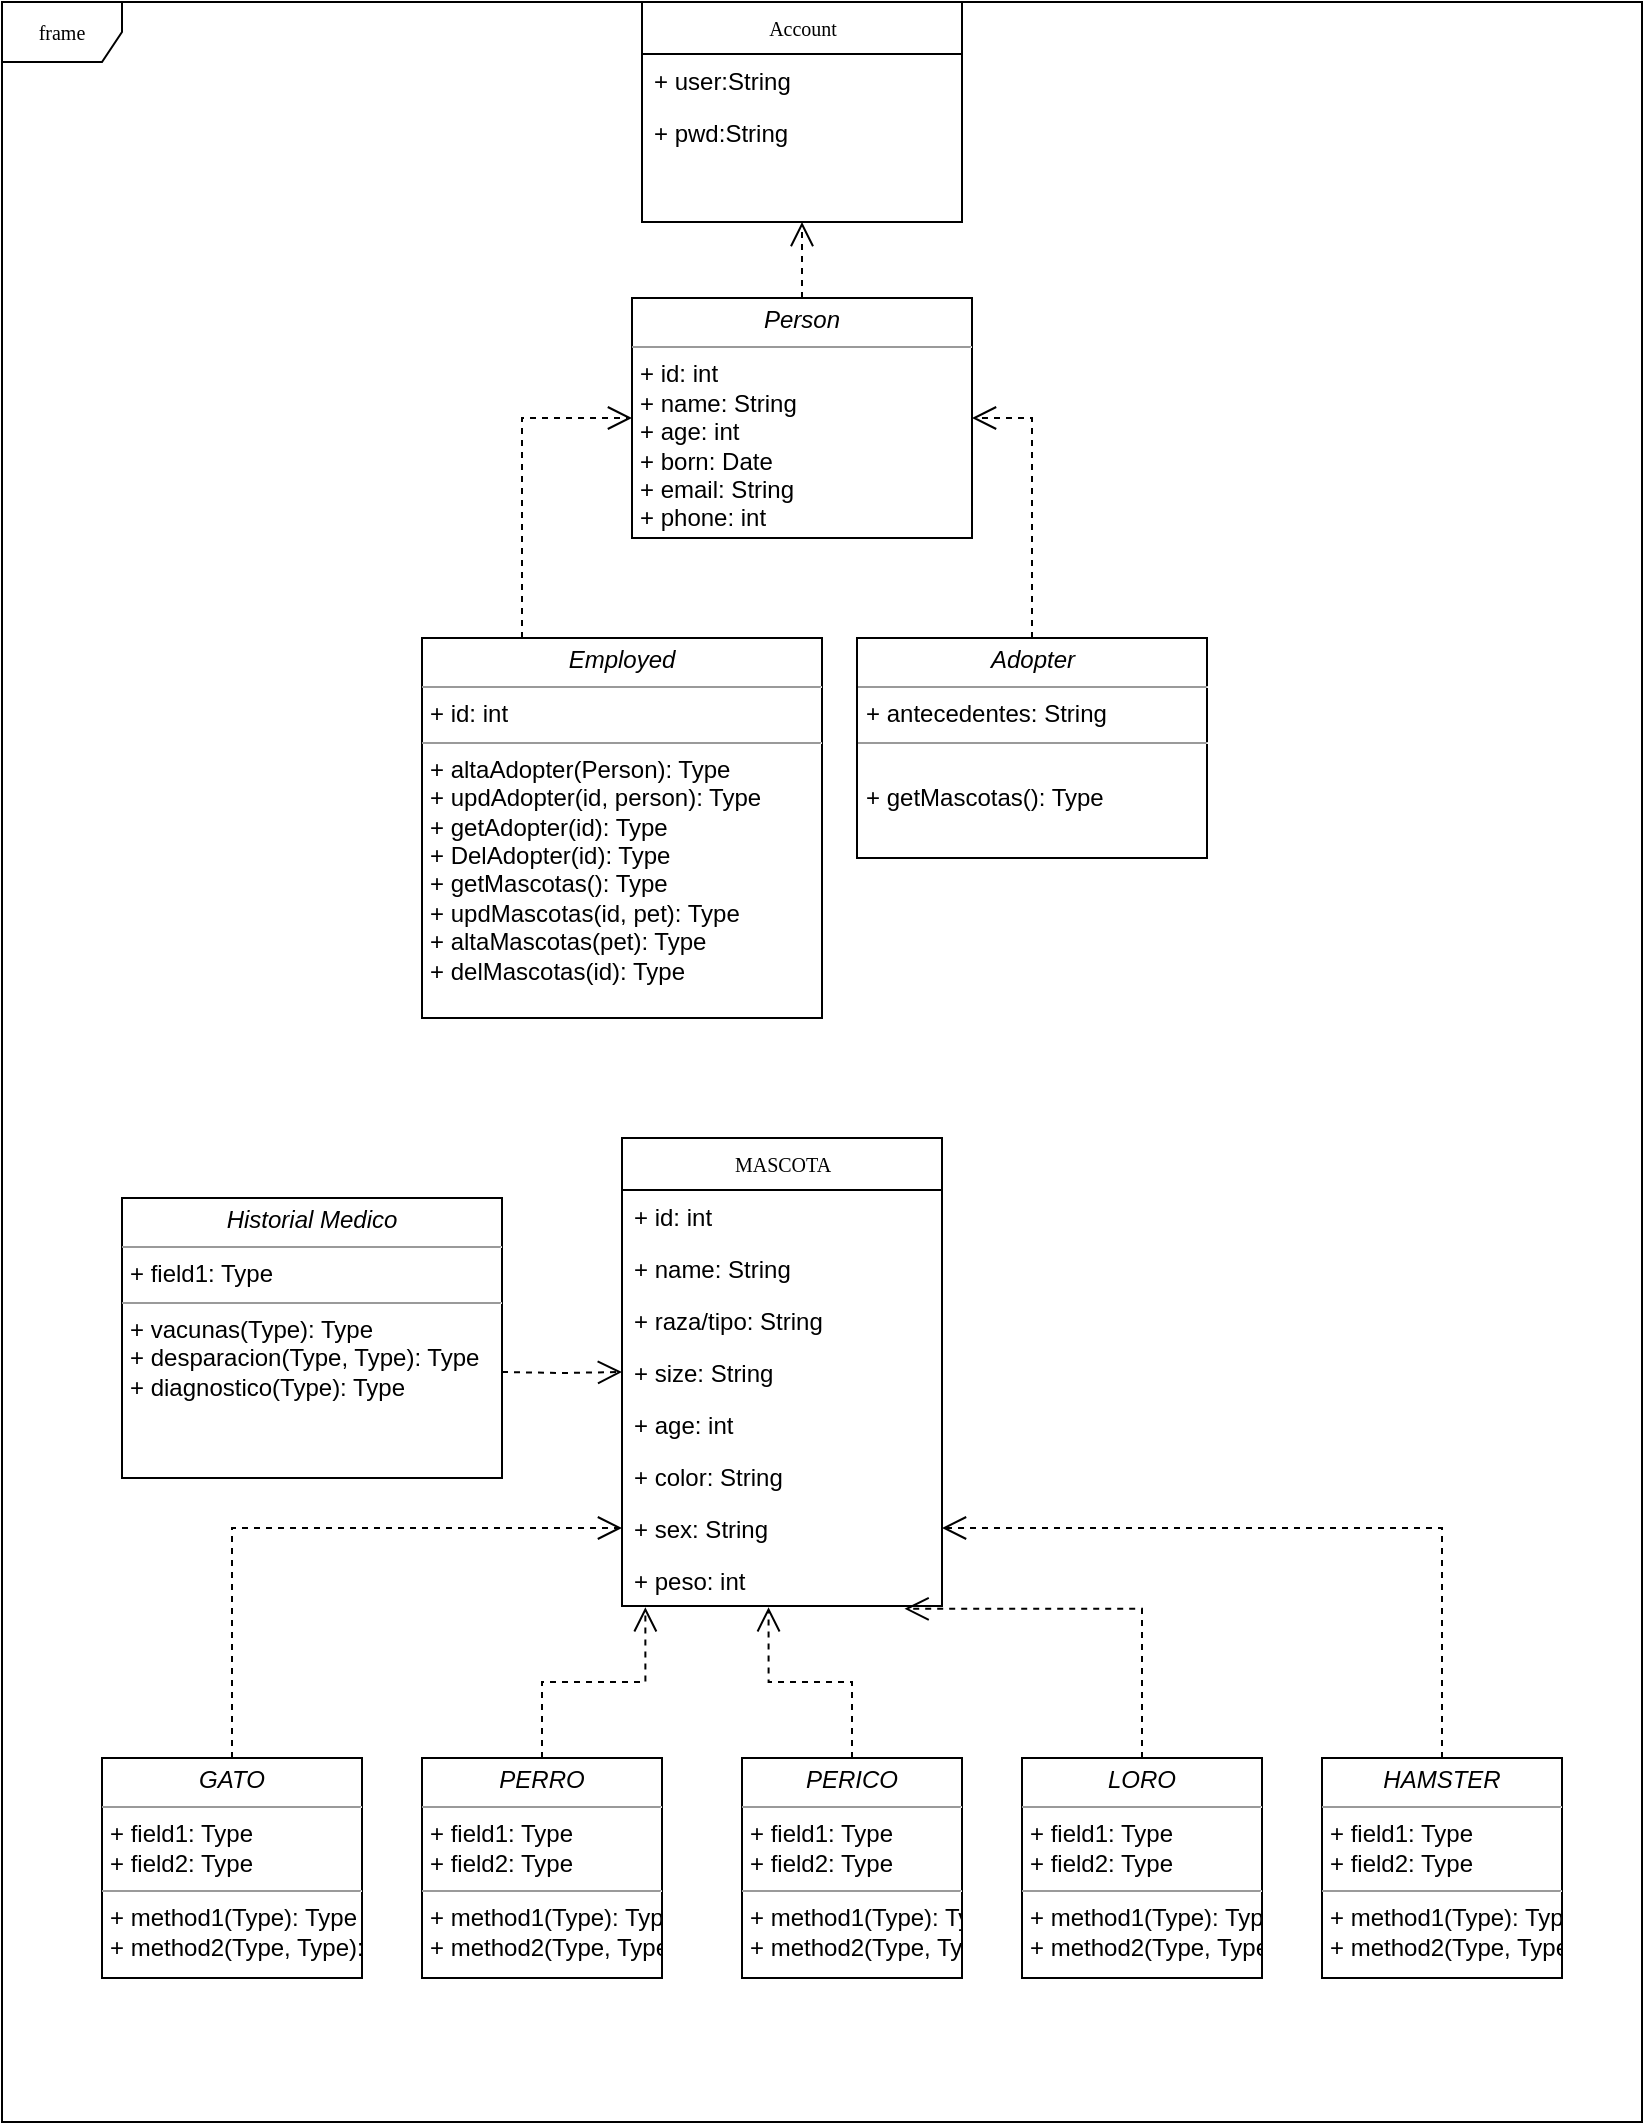 <mxfile version="18.1.3" type="github" pages="2">
  <diagram name="Page-1" id="c4acf3e9-155e-7222-9cf6-157b1a14988f">
    <mxGraphModel dx="1038" dy="539" grid="1" gridSize="10" guides="1" tooltips="1" connect="1" arrows="1" fold="1" page="1" pageScale="1" pageWidth="850" pageHeight="1100" background="none" math="0" shadow="0">
      <root>
        <mxCell id="0" />
        <mxCell id="1" parent="0" />
        <mxCell id="17acba5748e5396b-1" value="frame" style="shape=umlFrame;whiteSpace=wrap;html=1;rounded=0;shadow=0;comic=0;labelBackgroundColor=none;strokeWidth=1;fontFamily=Verdana;fontSize=10;align=center;" parent="1" vertex="1">
          <mxGeometry x="30" y="42" width="820" height="1060" as="geometry" />
        </mxCell>
        <mxCell id="17acba5748e5396b-20" value="Account" style="swimlane;html=1;fontStyle=0;childLayout=stackLayout;horizontal=1;startSize=26;fillColor=none;horizontalStack=0;resizeParent=1;resizeLast=0;collapsible=1;marginBottom=0;swimlaneFillColor=#ffffff;rounded=0;shadow=0;comic=0;labelBackgroundColor=none;strokeWidth=1;fontFamily=Verdana;fontSize=10;align=center;" parent="1" vertex="1">
          <mxGeometry x="350" y="42" width="160" height="110" as="geometry" />
        </mxCell>
        <mxCell id="17acba5748e5396b-21" value="+ user:String" style="text;html=1;strokeColor=none;fillColor=none;align=left;verticalAlign=top;spacingLeft=4;spacingRight=4;whiteSpace=wrap;overflow=hidden;rotatable=0;points=[[0,0.5],[1,0.5]];portConstraint=eastwest;" parent="17acba5748e5396b-20" vertex="1">
          <mxGeometry y="26" width="160" height="26" as="geometry" />
        </mxCell>
        <mxCell id="17acba5748e5396b-24" value="+ pwd:String" style="text;html=1;strokeColor=none;fillColor=none;align=left;verticalAlign=top;spacingLeft=4;spacingRight=4;whiteSpace=wrap;overflow=hidden;rotatable=0;points=[[0,0.5],[1,0.5]];portConstraint=eastwest;" parent="17acba5748e5396b-20" vertex="1">
          <mxGeometry y="52" width="160" height="26" as="geometry" />
        </mxCell>
        <mxCell id="17acba5748e5396b-30" value="MASCOTA" style="swimlane;html=1;fontStyle=0;childLayout=stackLayout;horizontal=1;startSize=26;fillColor=none;horizontalStack=0;resizeParent=1;resizeLast=0;collapsible=1;marginBottom=0;swimlaneFillColor=#ffffff;rounded=0;shadow=0;comic=0;labelBackgroundColor=none;strokeWidth=1;fontFamily=Verdana;fontSize=10;align=center;" parent="1" vertex="1">
          <mxGeometry x="340" y="610" width="160" height="234" as="geometry" />
        </mxCell>
        <mxCell id="17acba5748e5396b-31" value="+ id: int" style="text;html=1;strokeColor=none;fillColor=none;align=left;verticalAlign=top;spacingLeft=4;spacingRight=4;whiteSpace=wrap;overflow=hidden;rotatable=0;points=[[0,0.5],[1,0.5]];portConstraint=eastwest;" parent="17acba5748e5396b-30" vertex="1">
          <mxGeometry y="26" width="160" height="26" as="geometry" />
        </mxCell>
        <mxCell id="17acba5748e5396b-32" value="+ name: String" style="text;html=1;strokeColor=none;fillColor=none;align=left;verticalAlign=top;spacingLeft=4;spacingRight=4;whiteSpace=wrap;overflow=hidden;rotatable=0;points=[[0,0.5],[1,0.5]];portConstraint=eastwest;" parent="17acba5748e5396b-30" vertex="1">
          <mxGeometry y="52" width="160" height="26" as="geometry" />
        </mxCell>
        <mxCell id="17acba5748e5396b-33" value="+ raza/tipo: String" style="text;html=1;strokeColor=none;fillColor=none;align=left;verticalAlign=top;spacingLeft=4;spacingRight=4;whiteSpace=wrap;overflow=hidden;rotatable=0;points=[[0,0.5],[1,0.5]];portConstraint=eastwest;" parent="17acba5748e5396b-30" vertex="1">
          <mxGeometry y="78" width="160" height="26" as="geometry" />
        </mxCell>
        <mxCell id="sp21Sa9puhgQgap4Tq1N-8" value="+ size: String" style="text;html=1;strokeColor=none;fillColor=none;align=left;verticalAlign=top;spacingLeft=4;spacingRight=4;whiteSpace=wrap;overflow=hidden;rotatable=0;points=[[0,0.5],[1,0.5]];portConstraint=eastwest;" vertex="1" parent="17acba5748e5396b-30">
          <mxGeometry y="104" width="160" height="26" as="geometry" />
        </mxCell>
        <mxCell id="sp21Sa9puhgQgap4Tq1N-9" value="+ age: int" style="text;html=1;strokeColor=none;fillColor=none;align=left;verticalAlign=top;spacingLeft=4;spacingRight=4;whiteSpace=wrap;overflow=hidden;rotatable=0;points=[[0,0.5],[1,0.5]];portConstraint=eastwest;" vertex="1" parent="17acba5748e5396b-30">
          <mxGeometry y="130" width="160" height="26" as="geometry" />
        </mxCell>
        <mxCell id="sp21Sa9puhgQgap4Tq1N-10" value="+ color: String" style="text;html=1;strokeColor=none;fillColor=none;align=left;verticalAlign=top;spacingLeft=4;spacingRight=4;whiteSpace=wrap;overflow=hidden;rotatable=0;points=[[0,0.5],[1,0.5]];portConstraint=eastwest;" vertex="1" parent="17acba5748e5396b-30">
          <mxGeometry y="156" width="160" height="26" as="geometry" />
        </mxCell>
        <mxCell id="sp21Sa9puhgQgap4Tq1N-11" value="+ sex: String" style="text;html=1;strokeColor=none;fillColor=none;align=left;verticalAlign=top;spacingLeft=4;spacingRight=4;whiteSpace=wrap;overflow=hidden;rotatable=0;points=[[0,0.5],[1,0.5]];portConstraint=eastwest;" vertex="1" parent="17acba5748e5396b-30">
          <mxGeometry y="182" width="160" height="26" as="geometry" />
        </mxCell>
        <mxCell id="sp21Sa9puhgQgap4Tq1N-12" value="+ peso: int" style="text;html=1;strokeColor=none;fillColor=none;align=left;verticalAlign=top;spacingLeft=4;spacingRight=4;whiteSpace=wrap;overflow=hidden;rotatable=0;points=[[0,0.5],[1,0.5]];portConstraint=eastwest;" vertex="1" parent="17acba5748e5396b-30">
          <mxGeometry y="208" width="160" height="26" as="geometry" />
        </mxCell>
        <mxCell id="5d2195bd80daf111-26" style="edgeStyle=orthogonalEdgeStyle;rounded=0;html=1;dashed=1;labelBackgroundColor=none;startFill=0;endArrow=open;endFill=0;endSize=10;fontFamily=Verdana;fontSize=10;entryX=0.073;entryY=1.023;entryDx=0;entryDy=0;entryPerimeter=0;" parent="1" source="5d2195bd80daf111-15" target="sp21Sa9puhgQgap4Tq1N-12" edge="1">
          <mxGeometry relative="1" as="geometry">
            <Array as="points" />
            <mxPoint x="775" y="625" as="targetPoint" />
          </mxGeometry>
        </mxCell>
        <mxCell id="5d2195bd80daf111-15" value="&lt;p style=&quot;margin:0px;margin-top:4px;text-align:center;&quot;&gt;&lt;i&gt;PERRO&lt;/i&gt;&lt;/p&gt;&lt;hr size=&quot;1&quot;&gt;&lt;p style=&quot;margin:0px;margin-left:4px;&quot;&gt;+ field1: Type&lt;br&gt;+ field2: Type&lt;/p&gt;&lt;hr size=&quot;1&quot;&gt;&lt;p style=&quot;margin:0px;margin-left:4px;&quot;&gt;+ method1(Type): Type&lt;br&gt;+ method2(Type, Type): Type&lt;/p&gt;" style="verticalAlign=top;align=left;overflow=fill;fontSize=12;fontFamily=Helvetica;html=1;rounded=0;shadow=0;comic=0;labelBackgroundColor=none;strokeWidth=1" parent="1" vertex="1">
          <mxGeometry x="240" y="920" width="120" height="110" as="geometry" />
        </mxCell>
        <mxCell id="5d2195bd80daf111-21" style="edgeStyle=orthogonalEdgeStyle;rounded=0;html=1;labelBackgroundColor=none;startFill=0;endArrow=open;endFill=0;endSize=10;fontFamily=Verdana;fontSize=10;dashed=1;exitX=0.5;exitY=0;exitDx=0;exitDy=0;" parent="1" source="pqHNZtYrcjjqhIequfYf-1" target="17acba5748e5396b-20" edge="1">
          <mxGeometry relative="1" as="geometry" />
        </mxCell>
        <mxCell id="5d2195bd80daf111-18" value="&lt;p style=&quot;margin:0px;margin-top:4px;text-align:center;&quot;&gt;&lt;i&gt;Employed&lt;/i&gt;&lt;/p&gt;&lt;hr size=&quot;1&quot;&gt;&lt;p style=&quot;margin:0px;margin-left:4px;&quot;&gt;+ id: int&lt;br&gt;&lt;/p&gt;&lt;hr size=&quot;1&quot;&gt;&lt;p style=&quot;margin:0px;margin-left:4px;&quot;&gt;+ altaAdopter(Person): Type&lt;br&gt;+ updAdopter(id, person): Type&lt;/p&gt;&lt;p style=&quot;margin:0px;margin-left:4px;&quot;&gt;+ getAdopter(id): Type&lt;br&gt;&lt;/p&gt;&lt;p style=&quot;margin:0px;margin-left:4px;&quot;&gt;+ DelAdopter(id): Type&lt;br&gt;&lt;/p&gt;&lt;p style=&quot;margin:0px;margin-left:4px;&quot;&gt;+ getMascotas(): Type&lt;br&gt;&lt;/p&gt;&lt;p style=&quot;margin:0px;margin-left:4px;&quot;&gt;+ updMascotas(id, pet): Type&lt;br&gt;&lt;/p&gt;&lt;p style=&quot;margin:0px;margin-left:4px;&quot;&gt;+ altaMascotas(pet): Type&lt;br&gt;&lt;/p&gt;&lt;p style=&quot;margin:0px;margin-left:4px;&quot;&gt;+ delMascotas(id): Type&lt;br&gt;&lt;/p&gt;" style="verticalAlign=top;align=left;overflow=fill;fontSize=12;fontFamily=Helvetica;html=1;rounded=0;shadow=0;comic=0;labelBackgroundColor=none;strokeWidth=1" parent="1" vertex="1">
          <mxGeometry x="240" y="360" width="200" height="190" as="geometry" />
        </mxCell>
        <mxCell id="5d2195bd80daf111-19" value="&lt;p style=&quot;margin:0px;margin-top:4px;text-align:center;&quot;&gt;&lt;i&gt;GATO&lt;/i&gt;&lt;/p&gt;&lt;hr size=&quot;1&quot;&gt;&lt;p style=&quot;margin:0px;margin-left:4px;&quot;&gt;+ field1: Type&lt;br&gt;+ field2: Type&lt;/p&gt;&lt;hr size=&quot;1&quot;&gt;&lt;p style=&quot;margin:0px;margin-left:4px;&quot;&gt;+ method1(Type): Type&lt;br&gt;+ method2(Type, Type): Type&lt;/p&gt;" style="verticalAlign=top;align=left;overflow=fill;fontSize=12;fontFamily=Helvetica;html=1;rounded=0;shadow=0;comic=0;labelBackgroundColor=none;strokeWidth=1" parent="1" vertex="1">
          <mxGeometry x="80" y="920" width="130" height="110" as="geometry" />
        </mxCell>
        <mxCell id="pqHNZtYrcjjqhIequfYf-1" value="&lt;p style=&quot;margin:0px;margin-top:4px;text-align:center;&quot;&gt;&lt;i&gt;Person&lt;/i&gt;&lt;/p&gt;&lt;hr size=&quot;1&quot;&gt;&lt;p style=&quot;margin:0px;margin-left:4px;&quot;&gt;+ id: int&lt;br&gt;+ name: String&lt;/p&gt;&lt;p style=&quot;margin:0px;margin-left:4px;&quot;&gt;+ age: int&lt;br&gt;&lt;/p&gt;&lt;p style=&quot;margin:0px;margin-left:4px;&quot;&gt;+ born: Date&lt;br&gt;&lt;/p&gt;&lt;p style=&quot;margin:0px;margin-left:4px;&quot;&gt;+ email: String&lt;br&gt;&lt;/p&gt;&lt;p style=&quot;margin:0px;margin-left:4px;&quot;&gt;+ phone: int&lt;/p&gt;&lt;hr size=&quot;1&quot;&gt;&lt;p style=&quot;margin:0px;margin-left:4px;&quot;&gt;&lt;br&gt;&lt;/p&gt;" style="verticalAlign=top;align=left;overflow=fill;fontSize=12;fontFamily=Helvetica;html=1;rounded=0;shadow=0;comic=0;labelBackgroundColor=none;strokeWidth=1" vertex="1" parent="1">
          <mxGeometry x="345" y="190" width="170" height="120" as="geometry" />
        </mxCell>
        <mxCell id="sp21Sa9puhgQgap4Tq1N-1" value="&lt;p style=&quot;margin:0px;margin-top:4px;text-align:center;&quot;&gt;&lt;i&gt;Adopter&lt;/i&gt;&lt;/p&gt;&lt;hr size=&quot;1&quot;&gt;&lt;p style=&quot;margin:0px;margin-left:4px;&quot;&gt;+ antecedentes: String&lt;br&gt;&lt;/p&gt;&lt;hr size=&quot;1&quot;&gt;&lt;p style=&quot;margin:0px;margin-left:4px;&quot;&gt;&lt;br&gt;&lt;/p&gt;&lt;p style=&quot;margin:0px;margin-left:4px;&quot;&gt;+ getMascotas(): Type&lt;/p&gt;" style="verticalAlign=top;align=left;overflow=fill;fontSize=12;fontFamily=Helvetica;html=1;rounded=0;shadow=0;comic=0;labelBackgroundColor=none;strokeWidth=1" vertex="1" parent="1">
          <mxGeometry x="457.5" y="360" width="175" height="110" as="geometry" />
        </mxCell>
        <mxCell id="sp21Sa9puhgQgap4Tq1N-6" style="edgeStyle=orthogonalEdgeStyle;rounded=0;html=1;labelBackgroundColor=none;startFill=0;endArrow=open;endFill=0;endSize=10;fontFamily=Verdana;fontSize=10;dashed=1;entryX=0;entryY=0.5;entryDx=0;entryDy=0;exitX=0.25;exitY=0;exitDx=0;exitDy=0;" edge="1" parent="1" source="5d2195bd80daf111-18" target="pqHNZtYrcjjqhIequfYf-1">
          <mxGeometry relative="1" as="geometry">
            <mxPoint x="307" y="318" as="sourcePoint" />
            <mxPoint x="307" y="280" as="targetPoint" />
          </mxGeometry>
        </mxCell>
        <mxCell id="sp21Sa9puhgQgap4Tq1N-7" style="edgeStyle=orthogonalEdgeStyle;rounded=0;html=1;labelBackgroundColor=none;startFill=0;endArrow=open;endFill=0;endSize=10;fontFamily=Verdana;fontSize=10;dashed=1;entryX=1;entryY=0.5;entryDx=0;entryDy=0;" edge="1" parent="1" source="sp21Sa9puhgQgap4Tq1N-1" target="pqHNZtYrcjjqhIequfYf-1">
          <mxGeometry relative="1" as="geometry">
            <mxPoint x="497.75" y="348" as="sourcePoint" />
            <mxPoint x="554" y="238" as="targetPoint" />
          </mxGeometry>
        </mxCell>
        <mxCell id="sp21Sa9puhgQgap4Tq1N-13" value="&lt;p style=&quot;margin:0px;margin-top:4px;text-align:center;&quot;&gt;&lt;i&gt;Historial Medico&lt;/i&gt;&lt;/p&gt;&lt;hr size=&quot;1&quot;&gt;&lt;p style=&quot;margin:0px;margin-left:4px;&quot;&gt;+ field1: Type&lt;br&gt;&lt;/p&gt;&lt;hr size=&quot;1&quot;&gt;&lt;p style=&quot;margin:0px;margin-left:4px;&quot;&gt;+ vacunas(Type): Type&lt;br&gt;+ desparacion(Type, Type): Type&lt;/p&gt;&lt;p style=&quot;margin:0px;margin-left:4px;&quot;&gt;+ diagnostico(Type): Type&amp;nbsp;&lt;br&gt;&lt;/p&gt;" style="verticalAlign=top;align=left;overflow=fill;fontSize=12;fontFamily=Helvetica;html=1;rounded=0;shadow=0;comic=0;labelBackgroundColor=none;strokeWidth=1" vertex="1" parent="1">
          <mxGeometry x="90" y="640" width="190" height="140" as="geometry" />
        </mxCell>
        <mxCell id="sp21Sa9puhgQgap4Tq1N-14" style="edgeStyle=orthogonalEdgeStyle;rounded=0;html=1;dashed=1;labelBackgroundColor=none;startFill=0;endArrow=open;endFill=0;endSize=10;fontFamily=Verdana;fontSize=10;" edge="1" parent="1" target="sp21Sa9puhgQgap4Tq1N-8">
          <mxGeometry relative="1" as="geometry">
            <Array as="points" />
            <mxPoint x="280" y="727" as="sourcePoint" />
            <mxPoint x="340" y="729" as="targetPoint" />
          </mxGeometry>
        </mxCell>
        <mxCell id="sp21Sa9puhgQgap4Tq1N-15" value="&lt;p style=&quot;margin:0px;margin-top:4px;text-align:center;&quot;&gt;&lt;i&gt;PERICO&lt;/i&gt;&lt;/p&gt;&lt;hr size=&quot;1&quot;&gt;&lt;p style=&quot;margin:0px;margin-left:4px;&quot;&gt;+ field1: Type&lt;br&gt;+ field2: Type&lt;/p&gt;&lt;hr size=&quot;1&quot;&gt;&lt;p style=&quot;margin:0px;margin-left:4px;&quot;&gt;+ method1(Type): Type&lt;br&gt;+ method2(Type, Type): Type&lt;/p&gt;" style="verticalAlign=top;align=left;overflow=fill;fontSize=12;fontFamily=Helvetica;html=1;rounded=0;shadow=0;comic=0;labelBackgroundColor=none;strokeWidth=1" vertex="1" parent="1">
          <mxGeometry x="400" y="920" width="110" height="110" as="geometry" />
        </mxCell>
        <mxCell id="sp21Sa9puhgQgap4Tq1N-16" value="&lt;p style=&quot;margin:0px;margin-top:4px;text-align:center;&quot;&gt;&lt;i&gt;LORO&lt;/i&gt;&lt;/p&gt;&lt;hr size=&quot;1&quot;&gt;&lt;p style=&quot;margin:0px;margin-left:4px;&quot;&gt;+ field1: Type&lt;br&gt;+ field2: Type&lt;/p&gt;&lt;hr size=&quot;1&quot;&gt;&lt;p style=&quot;margin:0px;margin-left:4px;&quot;&gt;+ method1(Type): Type&lt;br&gt;+ method2(Type, Type): Type&lt;/p&gt;" style="verticalAlign=top;align=left;overflow=fill;fontSize=12;fontFamily=Helvetica;html=1;rounded=0;shadow=0;comic=0;labelBackgroundColor=none;strokeWidth=1" vertex="1" parent="1">
          <mxGeometry x="540" y="920" width="120" height="110" as="geometry" />
        </mxCell>
        <mxCell id="sp21Sa9puhgQgap4Tq1N-17" value="&lt;p style=&quot;margin:0px;margin-top:4px;text-align:center;&quot;&gt;&lt;i&gt;HAMSTER&lt;/i&gt;&lt;/p&gt;&lt;hr size=&quot;1&quot;&gt;&lt;p style=&quot;margin:0px;margin-left:4px;&quot;&gt;+ field1: Type&lt;br&gt;+ field2: Type&lt;/p&gt;&lt;hr size=&quot;1&quot;&gt;&lt;p style=&quot;margin:0px;margin-left:4px;&quot;&gt;+ method1(Type): Type&lt;br&gt;+ method2(Type, Type): Type&lt;/p&gt;" style="verticalAlign=top;align=left;overflow=fill;fontSize=12;fontFamily=Helvetica;html=1;rounded=0;shadow=0;comic=0;labelBackgroundColor=none;strokeWidth=1" vertex="1" parent="1">
          <mxGeometry x="690" y="920" width="120" height="110" as="geometry" />
        </mxCell>
        <mxCell id="sp21Sa9puhgQgap4Tq1N-18" style="edgeStyle=orthogonalEdgeStyle;rounded=0;html=1;dashed=1;labelBackgroundColor=none;startFill=0;endArrow=open;endFill=0;endSize=10;fontFamily=Verdana;fontSize=10;entryX=0.458;entryY=1.023;entryDx=0;entryDy=0;entryPerimeter=0;exitX=0.5;exitY=0;exitDx=0;exitDy=0;" edge="1" parent="1" source="sp21Sa9puhgQgap4Tq1N-15" target="sp21Sa9puhgQgap4Tq1N-12">
          <mxGeometry relative="1" as="geometry">
            <Array as="points" />
            <mxPoint x="310" y="930" as="sourcePoint" />
            <mxPoint x="432.88" y="853.792" as="targetPoint" />
          </mxGeometry>
        </mxCell>
        <mxCell id="sp21Sa9puhgQgap4Tq1N-19" style="edgeStyle=orthogonalEdgeStyle;rounded=0;html=1;dashed=1;labelBackgroundColor=none;startFill=0;endArrow=open;endFill=0;endSize=10;fontFamily=Verdana;fontSize=10;entryX=0.883;entryY=1.054;entryDx=0;entryDy=0;entryPerimeter=0;exitX=0.5;exitY=0;exitDx=0;exitDy=0;" edge="1" parent="1" source="sp21Sa9puhgQgap4Tq1N-16" target="sp21Sa9puhgQgap4Tq1N-12">
          <mxGeometry relative="1" as="geometry">
            <Array as="points" />
            <mxPoint x="465" y="930" as="sourcePoint" />
            <mxPoint x="460.08" y="853.012" as="targetPoint" />
          </mxGeometry>
        </mxCell>
        <mxCell id="sp21Sa9puhgQgap4Tq1N-20" style="edgeStyle=orthogonalEdgeStyle;rounded=0;html=1;dashed=1;labelBackgroundColor=none;startFill=0;endArrow=open;endFill=0;endSize=10;fontFamily=Verdana;fontSize=10;entryX=1;entryY=0.5;entryDx=0;entryDy=0;exitX=0.5;exitY=0;exitDx=0;exitDy=0;" edge="1" parent="1" source="sp21Sa9puhgQgap4Tq1N-17" target="sp21Sa9puhgQgap4Tq1N-11">
          <mxGeometry relative="1" as="geometry">
            <Array as="points" />
            <mxPoint x="610" y="930" as="sourcePoint" />
            <mxPoint x="491.28" y="855.404" as="targetPoint" />
          </mxGeometry>
        </mxCell>
        <mxCell id="sp21Sa9puhgQgap4Tq1N-21" style="edgeStyle=orthogonalEdgeStyle;rounded=0;html=1;dashed=1;labelBackgroundColor=none;startFill=0;endArrow=open;endFill=0;endSize=10;fontFamily=Verdana;fontSize=10;entryX=0;entryY=0.5;entryDx=0;entryDy=0;exitX=0.5;exitY=0;exitDx=0;exitDy=0;" edge="1" parent="1" source="5d2195bd80daf111-19" target="sp21Sa9puhgQgap4Tq1N-11">
          <mxGeometry relative="1" as="geometry">
            <Array as="points" />
            <mxPoint x="310" y="930" as="sourcePoint" />
            <mxPoint x="432.88" y="853.792" as="targetPoint" />
          </mxGeometry>
        </mxCell>
      </root>
    </mxGraphModel>
  </diagram>
  <diagram id="tBf3KqAKLPVJYt3R2ykD" name="Page-2">
    <mxGraphModel dx="269" dy="529" grid="1" gridSize="10" guides="1" tooltips="1" connect="1" arrows="1" fold="1" page="1" pageScale="1" pageWidth="850" pageHeight="1100" math="0" shadow="0">
      <root>
        <mxCell id="0" />
        <mxCell id="1" parent="0" />
      </root>
    </mxGraphModel>
  </diagram>
</mxfile>
